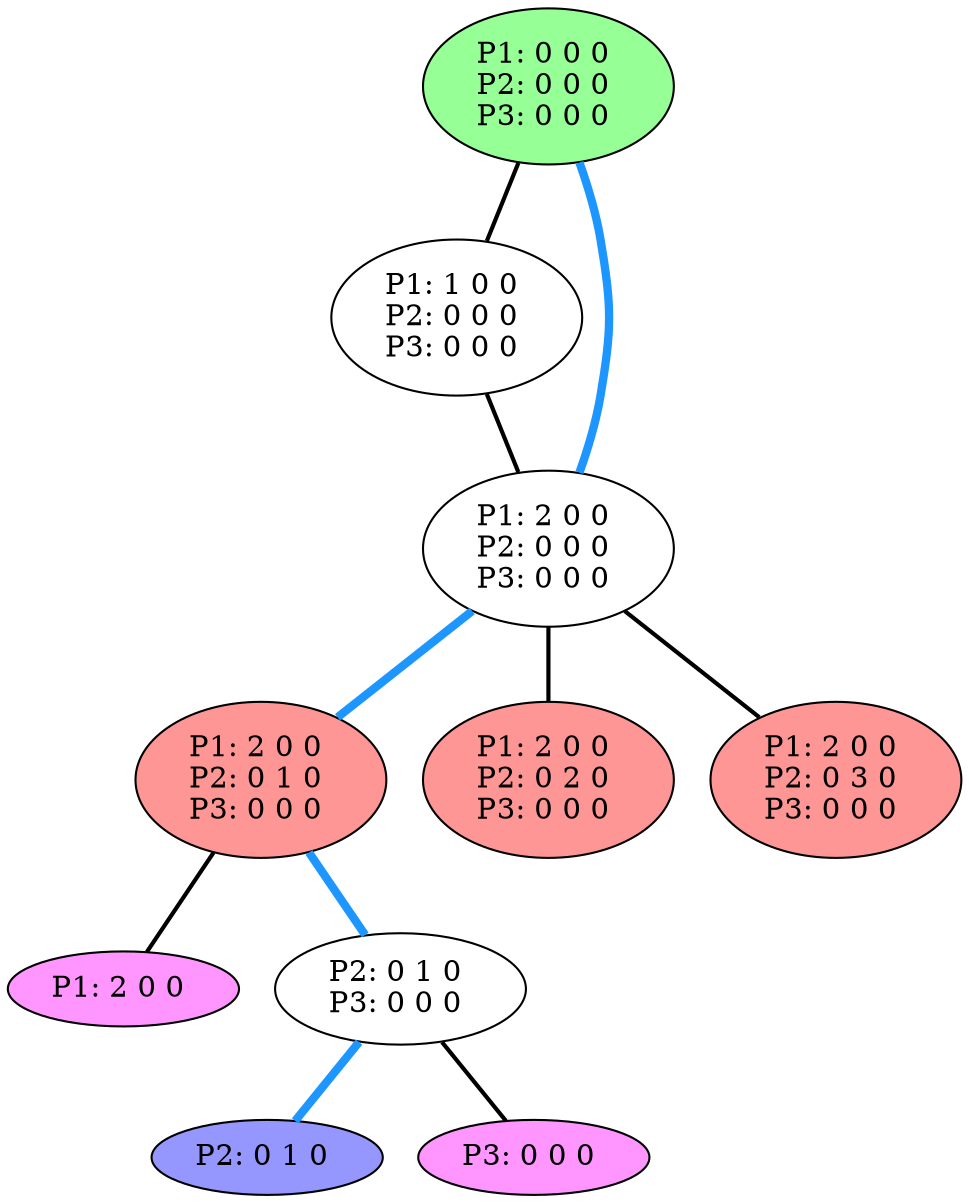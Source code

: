 graph G {
color = "black"
0 [label = "P1: 0 0 0 
P2: 0 0 0 
P3: 0 0 0 
",  style="filled", fillcolor = "#96FF96"];
1 [label = "P1: 1 0 0 
P2: 0 0 0 
P3: 0 0 0 
"];
2 [label = "P1: 2 0 0 
P2: 0 0 0 
P3: 0 0 0 
"];
3 [label = "P1: 2 0 0 
P2: 0 1 0 
P3: 0 0 0 
",  style="filled", fillcolor = "#FF9696"];
4 [label = "P1: 2 0 0 
P2: 0 2 0 
P3: 0 0 0 
",  style="filled", fillcolor = "#FF9696"];
5 [label = "P1: 2 0 0 
P2: 0 3 0 
P3: 0 0 0 
",  style="filled", fillcolor = "#FF9696"];
6 [label = "P1: 2 0 0 
",  style="filled", fillcolor = "#FF96FF"];
7 [label = "P2: 0 1 0 
P3: 0 0 0 
"];
8 [label = "P2: 0 1 0 
", style="filled", fillcolor = "#9696FF"];
9 [label = "P3: 0 0 0 
",  style="filled", fillcolor = "#FF96FF"];
edge [style=bold];
0 -- 1 [color=black];
0 -- 2 [color="#1E96FF", penwidth=4.0];

1 -- 2 [color=black];

2 -- 3 [color="#1E96FF", penwidth=4.0];
2 -- 4 [color=black];
2 -- 5 [color=black];

3 -- 7 [color="#1E96FF", penwidth=4.0];
3 -- 6 [color=black];



7 -- 9 [color=black];
7 -- 8 [color="#1E96FF", penwidth=4.0];

}
